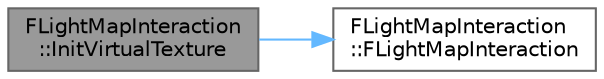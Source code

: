 digraph "FLightMapInteraction::InitVirtualTexture"
{
 // INTERACTIVE_SVG=YES
 // LATEX_PDF_SIZE
  bgcolor="transparent";
  edge [fontname=Helvetica,fontsize=10,labelfontname=Helvetica,labelfontsize=10];
  node [fontname=Helvetica,fontsize=10,shape=box,height=0.2,width=0.4];
  rankdir="LR";
  Node1 [id="Node000001",label="FLightMapInteraction\l::InitVirtualTexture",height=0.2,width=0.4,color="gray40", fillcolor="grey60", style="filled", fontcolor="black",tooltip=" "];
  Node1 -> Node2 [id="edge1_Node000001_Node000002",color="steelblue1",style="solid",tooltip=" "];
  Node2 [id="Node000002",label="FLightMapInteraction\l::FLightMapInteraction",height=0.2,width=0.4,color="grey40", fillcolor="white", style="filled",URL="$d2/dc1/classFLightMapInteraction.html#addabf089dc7d07fc5a1dc1382ace05a0",tooltip="Default constructor."];
}

